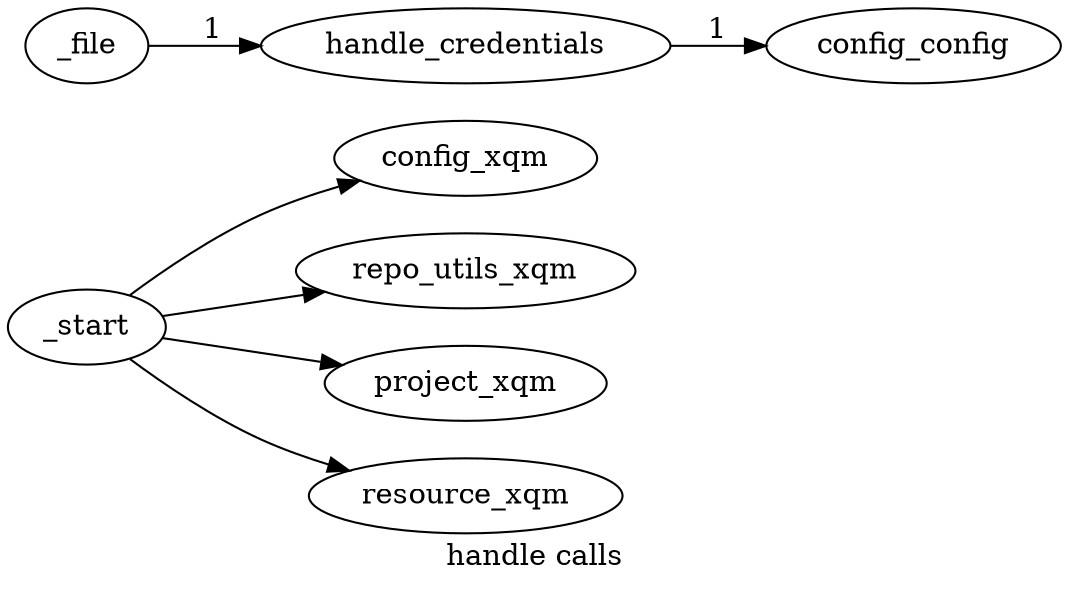  /* dot -ohandle_calls.png -Tpng handle_calls.dot */ 
digraph handle_calls {
label="handle calls";
rankdir=LR;
_start -> config_xqm ;
_start -> repo_utils_xqm ;
_start -> project_xqm ;
_start -> resource_xqm ;
handle_credentials -> config_config [label= 1 ];
_file -> handle_credentials [label= 1 ];
}
